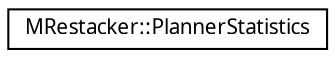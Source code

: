 digraph G
{
  edge [fontname="FreeSans.ttf",fontsize="10",labelfontname="FreeSans.ttf",labelfontsize="10"];
  node [fontname="FreeSans.ttf",fontsize="10",shape=record];
  rankdir=LR;
  Node1 [label="MRestacker::PlannerStatistics",height=0.2,width=0.4,color="black", fillcolor="white", style="filled",URL="$struct_m_restacker_1_1_planner_statistics.html"];
}
